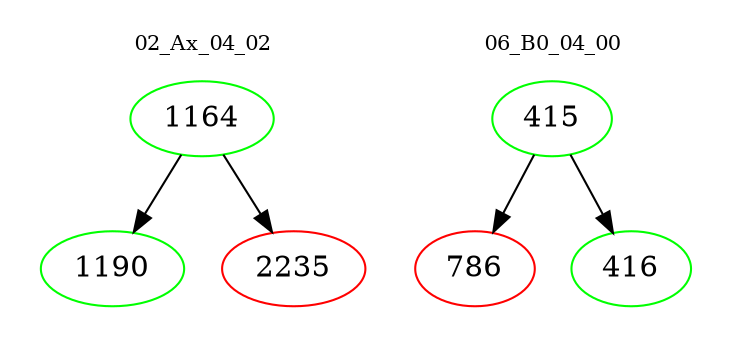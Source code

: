 digraph{
subgraph cluster_0 {
color = white
label = "02_Ax_04_02";
fontsize=10;
T0_1164 [label="1164", color="green"]
T0_1164 -> T0_1190 [color="black"]
T0_1190 [label="1190", color="green"]
T0_1164 -> T0_2235 [color="black"]
T0_2235 [label="2235", color="red"]
}
subgraph cluster_1 {
color = white
label = "06_B0_04_00";
fontsize=10;
T1_415 [label="415", color="green"]
T1_415 -> T1_786 [color="black"]
T1_786 [label="786", color="red"]
T1_415 -> T1_416 [color="black"]
T1_416 [label="416", color="green"]
}
}
